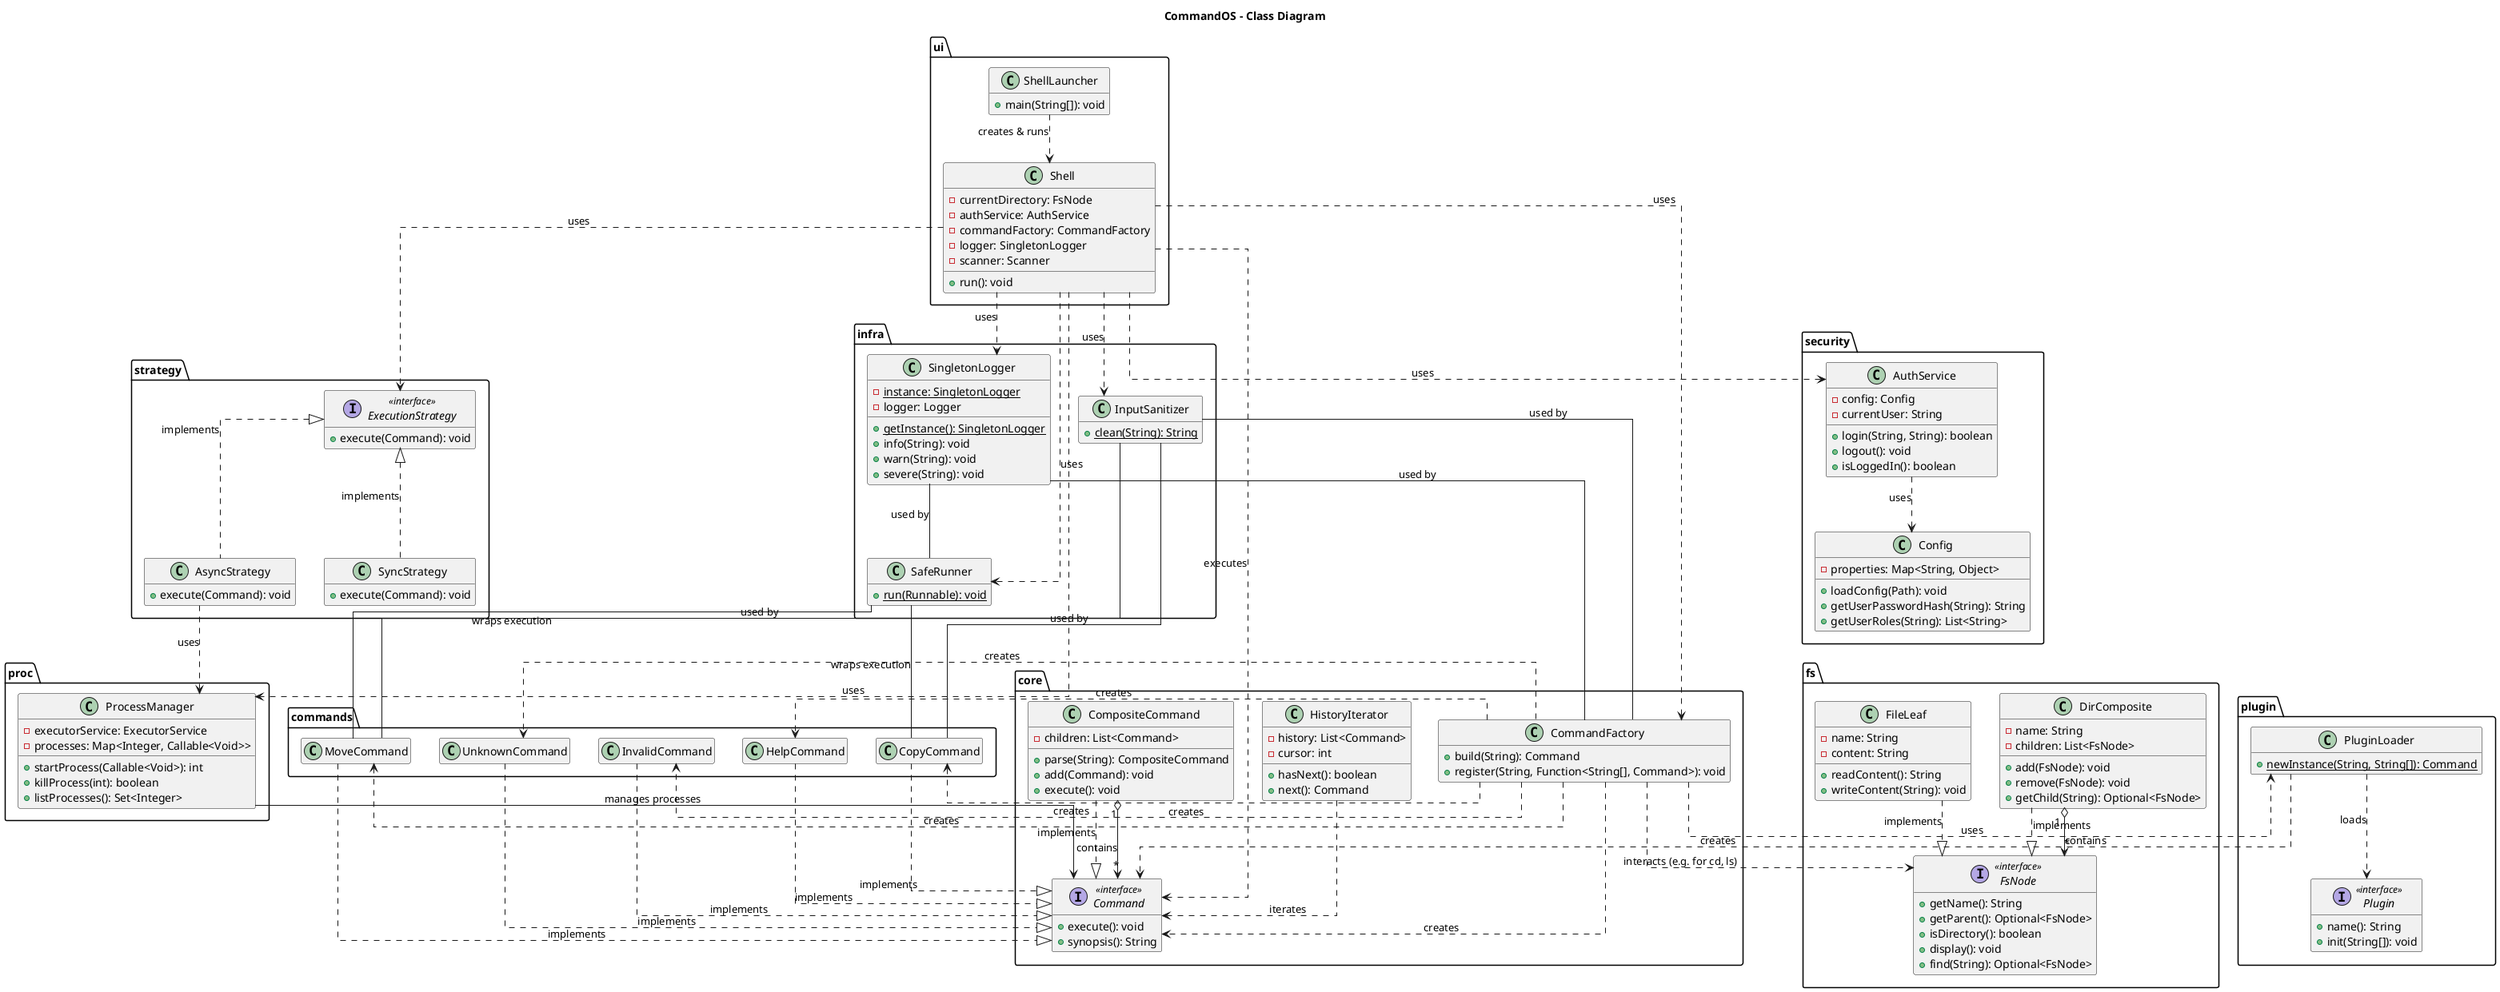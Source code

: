 File: docs/class-diagram.puml
' Purpose: PlantUML script for the CommandOS Class Diagram.
' Illustrates the main classes, interfaces, and their relationships.
'
' Scopo: Script PlantUML per il diagramma delle classi di CommandOS.
' Illustra le classi principali, le interfacce e le loro relazioni.

@startuml CommandOS_Class_Diagram

' Use ortho lines for cleaner layout
skinparam linetype ortho
' Hide empty members to reduce clutter
hide empty members

title CommandOS - Class Diagram

' Define packages to group related classes logically by responsibility
package "ui" {
  class ShellLauncher {
    + main(String[]): void
  }
  class Shell {
    - currentDirectory: FsNode
    - authService: AuthService
    - commandFactory: CommandFactory
    - logger: SingletonLogger
    - scanner: Scanner
    + run(): void
  }
  ShellLauncher ..> Shell : creates & runs
}

package "core" {
  interface Command <<interface>> {
    + execute(): void
    + synopsis(): String
  }
  class CommandFactory {
    + build(String): Command
    + register(String, Function<String[], Command>): void
  }
  class CompositeCommand {
    - children: List<Command>
    + parse(String): CompositeCommand
    + add(Command): void
    + execute(): void
  }
  class HistoryIterator {
    - history: List<Command>
    - cursor: int
    + hasNext(): boolean
    + next(): Command
  }

  CommandFactory ..> Command : creates
  CompositeCommand ..|> Command : implements
  CompositeCommand "1" o--> "*" Command : contains
  HistoryIterator ..> Command : iterates
  Shell ..> CommandFactory : uses
  Shell ..> Command : executes
}

package "commands" {
  class CopyCommand
  class MoveCommand
  class HelpCommand
  class InvalidCommand
  class UnknownCommand

  CopyCommand ..|> Command : implements
  MoveCommand ..|> Command : implements
  HelpCommand ..|> Command : implements
  InvalidCommand ..|> Command : implements
  UnknownCommand ..|> Command : implements

  CommandFactory ..> CopyCommand : creates
  CommandFactory ..> MoveCommand : creates
  CommandFactory ..> HelpCommand : creates
  CommandFactory ..> InvalidCommand : creates
  CommandFactory ..> UnknownCommand : creates
}

package "fs" {
  interface FsNode <<interface>> {
    + getName(): String
    + getParent(): Optional<FsNode>
    + isDirectory(): boolean
    + display(): void
    + find(String): Optional<FsNode>
  }
  class FileLeaf {
    - name: String
    - content: String
    + readContent(): String
    + writeContent(String): void
  }
  class DirComposite {
    - name: String
    - children: List<FsNode>
    + add(FsNode): void
    + remove(FsNode): void
    + getChild(String): Optional<FsNode>
  }

  FileLeaf ..|> FsNode : implements
  DirComposite ..|> FsNode : implements
  DirComposite "1" o--> "*" FsNode : contains
  CommandFactory ..> FsNode : interacts (e.g. for cd, ls)
}

package "infra" {
  class SingletonLogger {
    - instance: SingletonLogger {static}
    - logger: Logger
    + getInstance(): SingletonLogger {static}
    + info(String): void
    + warn(String): void
    + severe(String): void
  }
  class SafeRunner {
    + run(Runnable): void {static}
  }
  class InputSanitizer {
    + clean(String): String {static}
  }

  SingletonLogger -- SafeRunner : used by
  SingletonLogger -- CommandFactory : used by
  InputSanitizer -- CommandFactory : used by
  InputSanitizer -- CopyCommand : used by
  InputSanitizer -- MoveCommand : used by
  SafeRunner -- CopyCommand : wraps execution
  SafeRunner -- MoveCommand : wraps execution
  Shell ..> SingletonLogger : uses
  Shell ..> SafeRunner : uses
  Shell ..> InputSanitizer : uses
}

package "plugin" {
  interface Plugin <<interface>> {
    + name(): String
    + init(String[]): void
  }
  class PluginLoader {
    + newInstance(String, String[]): Command {static}
  }

  PluginLoader ..> Plugin : loads
  PluginLoader ..> Command : creates
  CommandFactory ..> PluginLoader : uses
}

package "proc" {
  class ProcessManager {
    - executorService: ExecutorService
    - processes: Map<Integer, Callable<Void>>
    + startProcess(Callable<Void>): int
    + killProcess(int): boolean
    + listProcesses(): Set<Integer>
  }
  ProcessManager --> Command : manages processes
  Shell ..> ProcessManager : uses
}

package "security" {
  class AuthService {
    - config: Config
    - currentUser: String
    + login(String, String): boolean
    + logout(): void
    + isLoggedIn(): boolean
  }
  class Config {
    - properties: Map<String, Object>
    + loadConfig(Path): void
    + getUserPasswordHash(String): String
    + getUserRoles(String): List<String>
  }

  AuthService ..> Config : uses
  Shell ..> AuthService : uses
}

package "strategy" {
  interface ExecutionStrategy <<interface>> {
    + execute(Command): void
  }
  class SyncStrategy {
    + execute(Command): void
  }
  class AsyncStrategy {
    + execute(Command): void
  }
  ExecutionStrategy <|.. SyncStrategy : implements
  ExecutionStrategy <|.. AsyncStrategy : implements
  AsyncStrategy ..> ProcessManager : uses
  Shell ..> ExecutionStrategy : uses
}

@enduml